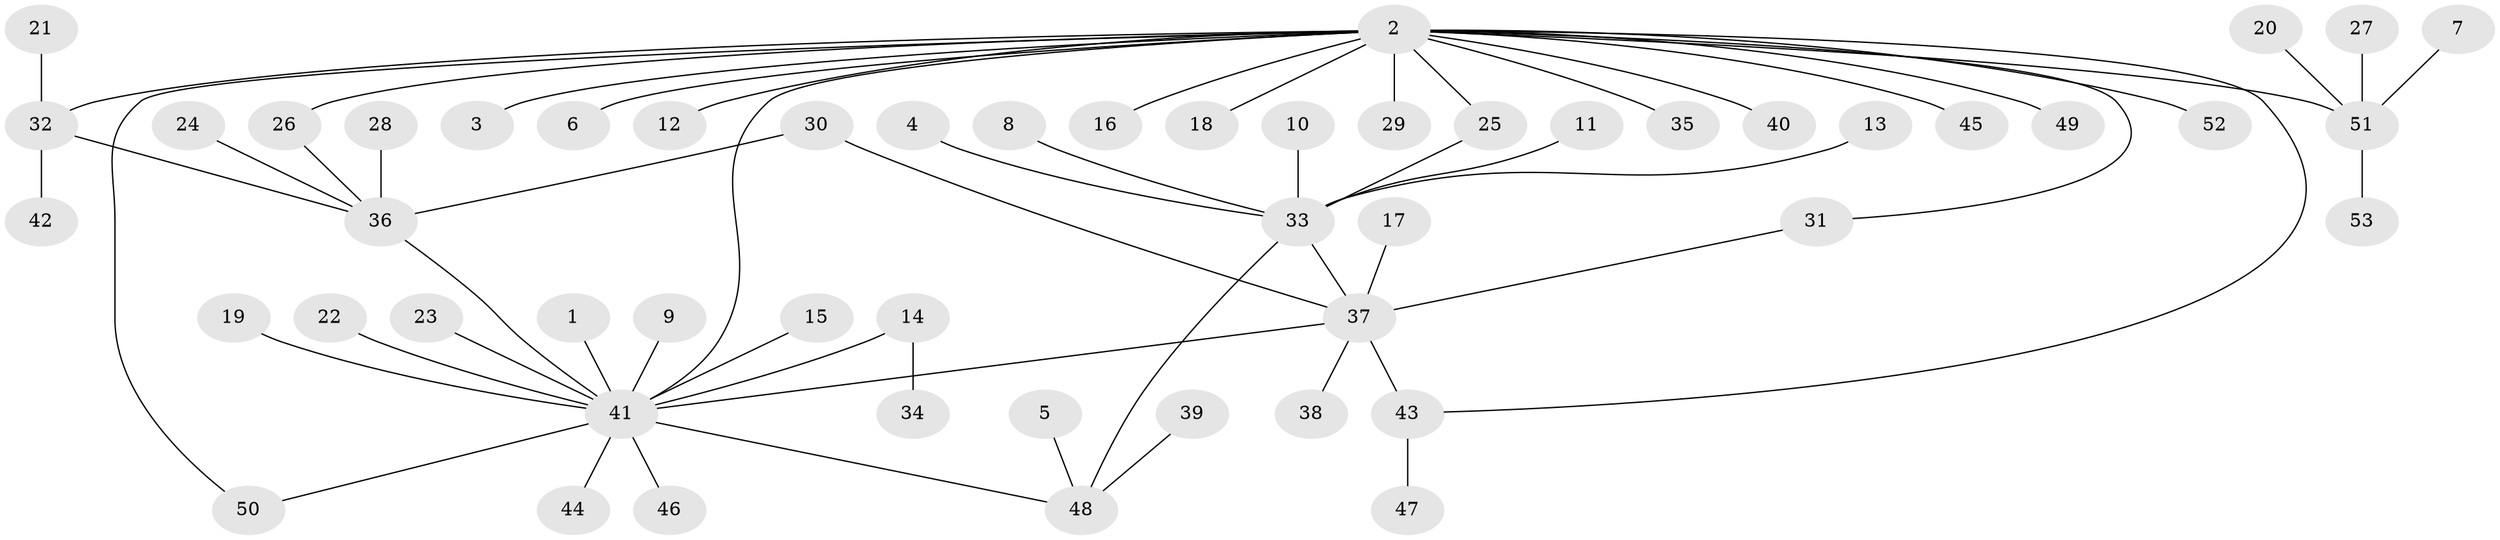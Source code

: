 // original degree distribution, {20: 0.009433962264150943, 3: 0.10377358490566038, 5: 0.018867924528301886, 8: 0.018867924528301886, 17: 0.009433962264150943, 1: 0.6132075471698113, 2: 0.16037735849056603, 6: 0.018867924528301886, 4: 0.03773584905660377, 7: 0.009433962264150943}
// Generated by graph-tools (version 1.1) at 2025/26/03/09/25 03:26:08]
// undirected, 53 vertices, 60 edges
graph export_dot {
graph [start="1"]
  node [color=gray90,style=filled];
  1;
  2;
  3;
  4;
  5;
  6;
  7;
  8;
  9;
  10;
  11;
  12;
  13;
  14;
  15;
  16;
  17;
  18;
  19;
  20;
  21;
  22;
  23;
  24;
  25;
  26;
  27;
  28;
  29;
  30;
  31;
  32;
  33;
  34;
  35;
  36;
  37;
  38;
  39;
  40;
  41;
  42;
  43;
  44;
  45;
  46;
  47;
  48;
  49;
  50;
  51;
  52;
  53;
  1 -- 41 [weight=1.0];
  2 -- 3 [weight=1.0];
  2 -- 6 [weight=1.0];
  2 -- 12 [weight=1.0];
  2 -- 16 [weight=1.0];
  2 -- 18 [weight=1.0];
  2 -- 25 [weight=1.0];
  2 -- 26 [weight=1.0];
  2 -- 29 [weight=1.0];
  2 -- 31 [weight=1.0];
  2 -- 32 [weight=1.0];
  2 -- 35 [weight=1.0];
  2 -- 40 [weight=1.0];
  2 -- 41 [weight=1.0];
  2 -- 43 [weight=1.0];
  2 -- 45 [weight=1.0];
  2 -- 49 [weight=1.0];
  2 -- 50 [weight=1.0];
  2 -- 51 [weight=1.0];
  2 -- 52 [weight=1.0];
  4 -- 33 [weight=1.0];
  5 -- 48 [weight=1.0];
  7 -- 51 [weight=1.0];
  8 -- 33 [weight=1.0];
  9 -- 41 [weight=1.0];
  10 -- 33 [weight=1.0];
  11 -- 33 [weight=1.0];
  13 -- 33 [weight=1.0];
  14 -- 34 [weight=1.0];
  14 -- 41 [weight=1.0];
  15 -- 41 [weight=1.0];
  17 -- 37 [weight=1.0];
  19 -- 41 [weight=1.0];
  20 -- 51 [weight=1.0];
  21 -- 32 [weight=1.0];
  22 -- 41 [weight=1.0];
  23 -- 41 [weight=1.0];
  24 -- 36 [weight=1.0];
  25 -- 33 [weight=1.0];
  26 -- 36 [weight=1.0];
  27 -- 51 [weight=1.0];
  28 -- 36 [weight=2.0];
  30 -- 36 [weight=1.0];
  30 -- 37 [weight=1.0];
  31 -- 37 [weight=1.0];
  32 -- 36 [weight=1.0];
  32 -- 42 [weight=1.0];
  33 -- 37 [weight=1.0];
  33 -- 48 [weight=1.0];
  36 -- 41 [weight=1.0];
  37 -- 38 [weight=1.0];
  37 -- 41 [weight=1.0];
  37 -- 43 [weight=2.0];
  39 -- 48 [weight=1.0];
  41 -- 44 [weight=1.0];
  41 -- 46 [weight=1.0];
  41 -- 48 [weight=1.0];
  41 -- 50 [weight=1.0];
  43 -- 47 [weight=1.0];
  51 -- 53 [weight=1.0];
}
